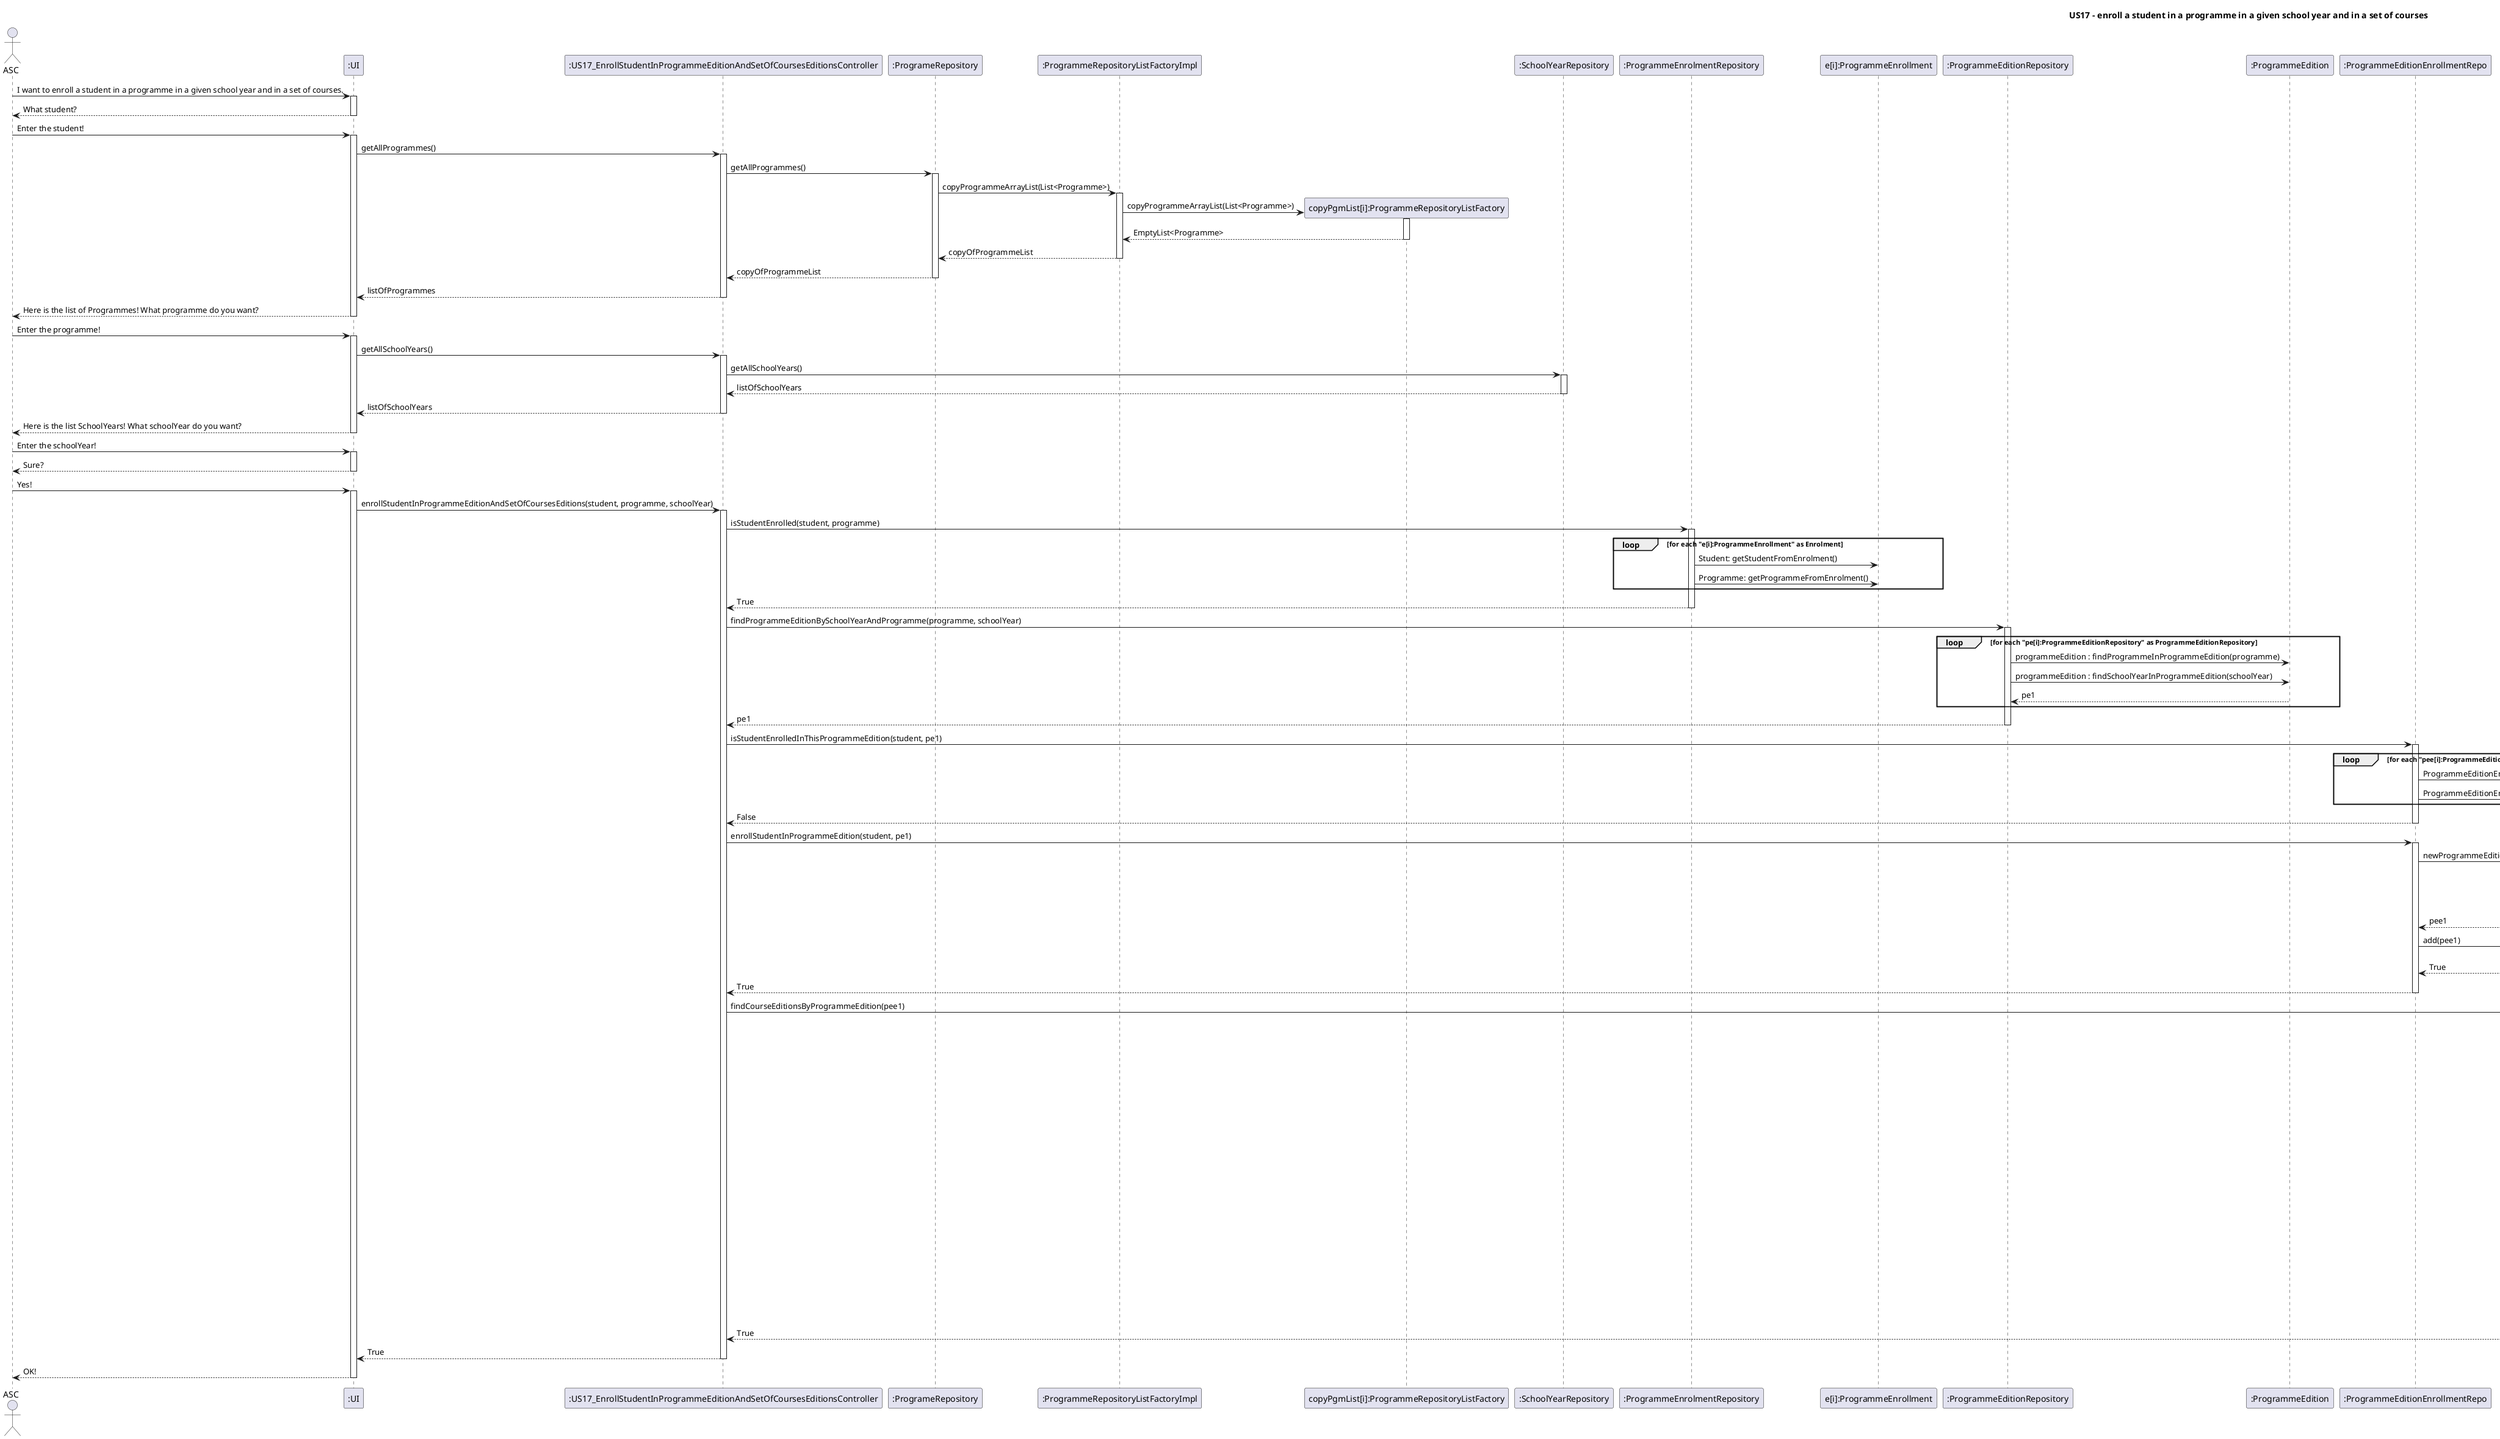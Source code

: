 @startuml
title US17 - enroll a student in a programme in a given school year and in a set of courses
actor ASC
participant ":UI" as UI
ASC -> UI : I want to enroll a student in a programme in a given school year and in a set of courses.
activate UI
UI --> ASC : What student?
deactivate UI
ASC -> UI : Enter the student!
activate UI
participant ":US17_EnrollStudentInProgrammeEditionAndSetOfCoursesEditionsController" as Controller
UI -> Controller : getAllProgrammes()
activate Controller
participant ":ProgrameRepository" as ProgrammeRepository
Controller -> ProgrammeRepository : getAllProgrammes()
activate ProgrammeRepository
participant ":ProgrammeRepositoryListFactoryImpl" as ProgrammeRepositoryListFactoryImpl
ProgrammeRepository -> ProgrammeRepositoryListFactoryImpl : copyProgrammeArrayList(List<Programme>)
activate ProgrammeRepositoryListFactoryImpl
create "copyPgmList[i]:ProgrammeRepositoryListFactory"
ProgrammeRepositoryListFactoryImpl -> "copyPgmList[i]:ProgrammeRepositoryListFactory": copyProgrammeArrayList(List<Programme>)
activate "copyPgmList[i]:ProgrammeRepositoryListFactory"
"copyPgmList[i]:ProgrammeRepositoryListFactory" --> ProgrammeRepositoryListFactoryImpl: EmptyList<Programme>
deactivate "copyPgmList[i]:ProgrammeRepositoryListFactory"
ProgrammeRepositoryListFactoryImpl --> ProgrammeRepository : copyOfProgrammeList
deactivate ProgrammeRepositoryListFactoryImpl


ProgrammeRepository --> Controller : copyOfProgrammeList
deactivate ProgrammeRepository
Controller --> UI : listOfProgrammes
deactivate Controller
UI --> ASC : Here is the list of Programmes! What programme do you want?
deactivate UI
ASC -> UI : Enter the programme!
activate UI
participant ":SchoolYearRepository" as SchoolYearRepository
UI -> Controller : getAllSchoolYears()
activate Controller
Controller -> SchoolYearRepository : getAllSchoolYears()
activate SchoolYearRepository
SchoolYearRepository --> Controller : listOfSchoolYears
deactivate SchoolYearRepository
Controller --> UI : listOfSchoolYears
deactivate Controller
UI --> ASC : Here is the list SchoolYears! What schoolYear do you want?
deactivate UI
ASC -> UI : Enter the schoolYear!
activate UI
UI --> ASC : Sure?
deactivate UI
ASC -> UI : Yes!
activate UI
UI -> Controller : enrollStudentInProgrammeEditionAndSetOfCoursesEditions(student, programme, schoolYear)
activate Controller
participant ":ProgrammeEnrolmentRepository" as ProgrammeEnrolmentRepository
Controller -> ProgrammeEnrolmentRepository : isStudentEnrolled(student, programme)
activate ProgrammeEnrolmentRepository
participant "e[i]:ProgrammeEnrollment" as Enrollment
loop for each "e[i]:ProgrammeEnrollment" as Enrolment
ProgrammeEnrolmentRepository -> Enrollment : Student: getStudentFromEnrolment()
ProgrammeEnrolmentRepository -> Enrollment : Programme: getProgrammeFromEnrolment()
end
deactivate Enrollment
ProgrammeEnrolmentRepository --> Controller : True
deactivate ProgrammeEnrolmentRepository
participant ":ProgrammeEditionRepository" as ProgrammeEditionRepository
Controller -> ProgrammeEditionRepository : findProgrammeEditionBySchoolYearAndProgramme(programme, schoolYear)
activate ProgrammeEditionRepository
participant ":ProgrammeEdition" as ProgrammeEdition
loop for each "pe[i]:ProgrammeEditionRepository" as ProgrammeEditionRepository
ProgrammeEditionRepository -> ProgrammeEdition : programmeEdition : findProgrammeInProgrammeEdition(programme)
ProgrammeEditionRepository -> ProgrammeEdition : programmeEdition : findSchoolYearInProgrammeEdition(schoolYear)
ProgrammeEdition --> ProgrammeEditionRepository : pe1
end
ProgrammeEditionRepository --> Controller :  pe1
deactivate ProgrammeEditionRepository
participant ":ProgrammeEditionEnrollmentRepo" as ProgrammeEditionEnrollmentRepo
Controller -> ProgrammeEditionEnrollmentRepo : isStudentEnrolledInThisProgrammeEdition(student, pe1)
activate ProgrammeEditionEnrollmentRepo
participant ":ProgrammeEditionEnrollment" as ProgrammeEditionEnrollment
loop for each "pee[i]:ProgrammeEditionEnrollmentRepo" as ProgrammeEditionEnrollmentRepo
participant ":Student" as Student
ProgrammeEditionEnrollmentRepo -> ProgrammeEditionEnrollment: ProgrammeEditionEnrollment: findProgrammeEditionInEnrollment()
ProgrammeEditionEnrollmentRepo -> Student: ProgrammeEditionEnrollment: getUniqueNumber()
participant ":ProgrammeEditionEnrollment" as ProgrammeEditionEnrollment
end
ProgrammeEditionEnrollmentRepo --> Controller : False
deactivate "ProgrammeEditionEnrollmentRepo"
Controller -> ProgrammeEditionEnrollmentRepo : enrollStudentInProgrammeEdition(student, pe1)
activate "ProgrammeEditionEnrollmentRepo"
participant ":ProgrammeEditionEnrollmentFactory" as ProgrammeEditionEnrollmentFactory
ProgrammeEditionEnrollmentRepo -> ProgrammeEditionEnrollmentFactory: newProgrammeEditionEnrollment(student, pe1)
activate ProgrammeEditionEnrollmentFactory
create "pee1:ProgrammeEditionEnrollment"
ProgrammeEditionEnrollmentFactory -> "pee1:ProgrammeEditionEnrollment" : newProgrammeEditionEnrollment(student, pe1)
activate "pee1:ProgrammeEditionEnrollment"
"pee1:ProgrammeEditionEnrollment" --> ProgrammeEditionEnrollmentFactory: pee1
deactivate "pee1:ProgrammeEditionEnrollment"
ProgrammeEditionEnrollmentFactory --> ProgrammeEditionEnrollmentRepo: pee1
deactivate ProgrammeEditionEnrollmentFactory
create "pe[i]:ProgrammeEditionArrayList"
ProgrammeEditionEnrollmentRepo -> "pe[i]:ProgrammeEditionArrayList":  add(pee1)
activate "pe[i]:ProgrammeEditionArrayList"
ProgrammeEditionEnrollmentRepo <-- "pe[i]:ProgrammeEditionArrayList":  True
deactivate "pe[i]:ProgrammeEditionArrayList"
ProgrammeEditionEnrollmentRepo --> Controller : True
deactivate ProgrammeEditionEnrollmentRepo
participant ":CourseEditionRepository" as CourseEditionRepository
Controller -> CourseEditionRepository : findCourseEditionsByProgrammeEdition(pee1)
participant ":CourseEdition" as CourseEdition
participant ":CourseEdition" as CourseEdition
activate CourseEditionRepository
CourseEditionRepository -> CourseEditionListFactory: newArrayList()
activate CourseEditionListFactory
participant ":CourseEditionListFactory" as CourseEditionListFactory
create "ce[i]:CourseEditionArrayList"
CourseEditionListFactory -> "ce[i]:CourseEditionArrayList": newArrayList ()
activate "ce[i]:CourseEditionArrayList"
"ce[i]:CourseEditionArrayList" --> CourseEditionListFactory: EmptyList<CourseEdition>
deactivate "ce[i]:CourseEditionArrayList"
CourseEditionListFactory --> CourseEditionRepository: EmptyList<CourseEdition>
deactivate CourseEditionListFactory
loop for each "ce[i]:CourseEditionRepository" as CourseEditionRepository
CourseEditionRepository -> CourseEdition :  whatProgrammeEditionBelongsThisCourseEdition()
activate CourseEdition
CourseEdition --> CourseEditionRepository : ce1
deactivate CourseEdition
participant ":CourseEditionArrayList" as CourseEditionArrayList
CourseEditionRepository -> "ce[i]:CourseEditionArrayList" :  add(ce1)
activate "ce[i]:CourseEditionArrayList"
"ce[i]:CourseEditionArrayList" --> CourseEditionRepository: True
deactivate "ce[i]:CourseEditionArrayList"
end
participant ":CourseEditionEnrollmentRepository" as CourseEditionEnrollmentRepository
CourseEditionRepository -> CourseEditionEnrollmentRepository : ListOfCourseEditions
deactivate CourseEditionRepository
participant ":CourseEditionEnrollment" as CourseEditionEnrollment
activate CourseEditionEnrollmentRepository
loop for each "cee[i]:CourseEditionEnrollmentRepository" as CourseEditionEnrollmentRepository
CourseEditionEnrollmentRepository -> CourseEditionEnrollment : findByStudentAndEdition(student, cee[i])
CourseEditionEnrollmentRepository -> CourseEditionEnrollment : isPresent()
create CourseEditionEnrollmentHashSet
CourseEditionEnrollmentRepository -> CourseEditionEnrollmentHashSet : enrollStudentInACourseEdition(student, cee1)
activate CourseEditionEnrollmentHashSet
CourseEditionEnrollmentHashSet --> CourseEditionEnrollmentRepository : True
deactivate CourseEditionEnrollmentHashSet
end
CourseEditionEnrollmentRepository --> Controller : True
deactivate CourseEditionEnrollmentRepository
Controller --> UI : True
deactivate Controller
UI --> ASC: OK!
deactivate UI

@enduml